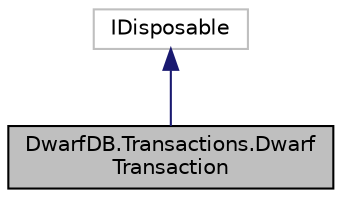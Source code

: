 digraph "DwarfDB.Transactions.DwarfTransaction"
{
  edge [fontname="Helvetica",fontsize="10",labelfontname="Helvetica",labelfontsize="10"];
  node [fontname="Helvetica",fontsize="10",shape=record];
  Node1 [label="DwarfDB.Transactions.Dwarf\lTransaction",height=0.2,width=0.4,color="black", fillcolor="grey75", style="filled", fontcolor="black"];
  Node2 -> Node1 [dir="back",color="midnightblue",fontsize="10",style="solid"];
  Node2 [label="IDisposable",height=0.2,width=0.4,color="grey75", fillcolor="white", style="filled"];
}
